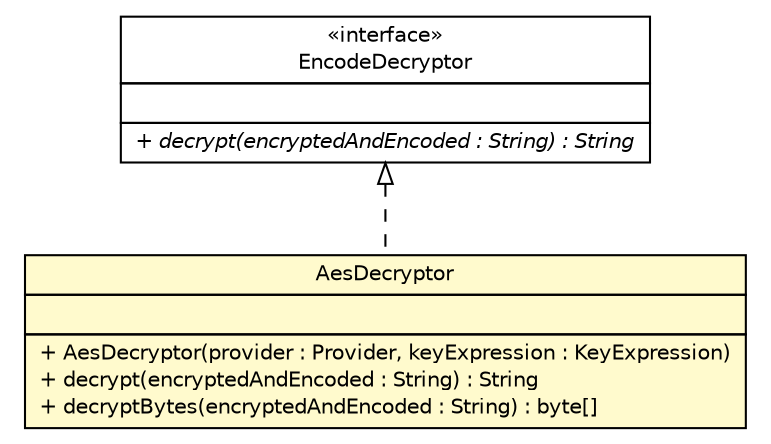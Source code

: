 #!/usr/local/bin/dot
#
# Class diagram 
# Generated by UMLGraph version R5_6-24-gf6e263 (http://www.umlgraph.org/)
#

digraph G {
	edge [fontname="Helvetica",fontsize=10,labelfontname="Helvetica",labelfontsize=10];
	node [fontname="Helvetica",fontsize=10,shape=plaintext];
	nodesep=0.25;
	ranksep=0.5;
	// cn.home1.oss.lib.common.crypto.AesDecryptor
	c591 [label=<<table title="cn.home1.oss.lib.common.crypto.AesDecryptor" border="0" cellborder="1" cellspacing="0" cellpadding="2" port="p" bgcolor="lemonChiffon" href="./AesDecryptor.html">
		<tr><td><table border="0" cellspacing="0" cellpadding="1">
<tr><td align="center" balign="center"> AesDecryptor </td></tr>
		</table></td></tr>
		<tr><td><table border="0" cellspacing="0" cellpadding="1">
<tr><td align="left" balign="left">  </td></tr>
		</table></td></tr>
		<tr><td><table border="0" cellspacing="0" cellpadding="1">
<tr><td align="left" balign="left"> + AesDecryptor(provider : Provider, keyExpression : KeyExpression) </td></tr>
<tr><td align="left" balign="left"> + decrypt(encryptedAndEncoded : String) : String </td></tr>
<tr><td align="left" balign="left"> + decryptBytes(encryptedAndEncoded : String) : byte[] </td></tr>
		</table></td></tr>
		</table>>, URL="./AesDecryptor.html", fontname="Helvetica", fontcolor="black", fontsize=10.0];
	// cn.home1.oss.lib.common.crypto.EncodeDecryptor
	c599 [label=<<table title="cn.home1.oss.lib.common.crypto.EncodeDecryptor" border="0" cellborder="1" cellspacing="0" cellpadding="2" port="p" href="./EncodeDecryptor.html">
		<tr><td><table border="0" cellspacing="0" cellpadding="1">
<tr><td align="center" balign="center"> &#171;interface&#187; </td></tr>
<tr><td align="center" balign="center"> EncodeDecryptor </td></tr>
		</table></td></tr>
		<tr><td><table border="0" cellspacing="0" cellpadding="1">
<tr><td align="left" balign="left">  </td></tr>
		</table></td></tr>
		<tr><td><table border="0" cellspacing="0" cellpadding="1">
<tr><td align="left" balign="left"><font face="Helvetica-Oblique" point-size="10.0"> + decrypt(encryptedAndEncoded : String) : String </font></td></tr>
		</table></td></tr>
		</table>>, URL="./EncodeDecryptor.html", fontname="Helvetica", fontcolor="black", fontsize=10.0];
	//cn.home1.oss.lib.common.crypto.AesDecryptor implements cn.home1.oss.lib.common.crypto.EncodeDecryptor
	c599:p -> c591:p [dir=back,arrowtail=empty,style=dashed];
}

